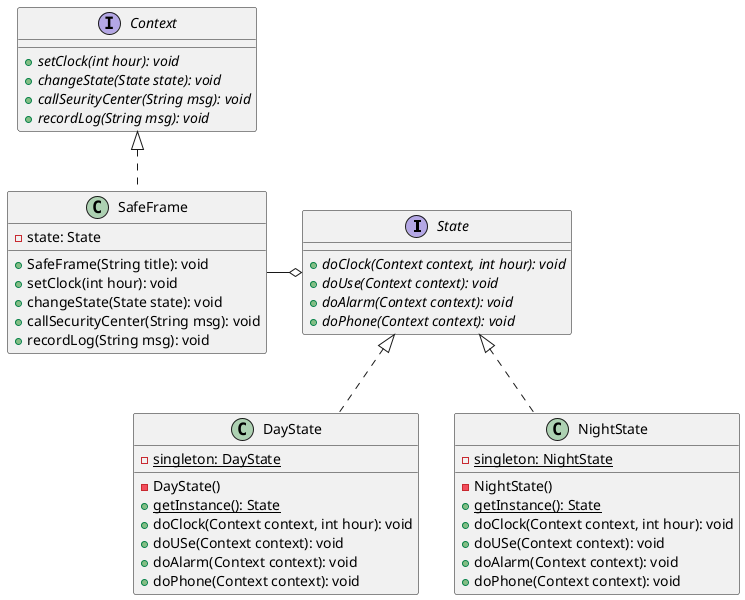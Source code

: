 @startuml State
interface State {
  + {abstract} doClock(Context context, int hour): void
  + {abstract} doUse(Context context): void
  + {abstract} doAlarm(Context context): void
  + {abstract} doPhone(Context context): void
}

class DayState implements State {
  - {static} singleton: DayState
  - DayState()
  + {static} getInstance(): State
  + doClock(Context context, int hour): void
  + doUSe(Context context): void
  + doAlarm(Context context): void
  + doPhone(Context context): void
}

class NightState implements State {
  - {static} singleton: NightState
  - NightState()
  + {static} getInstance(): State
  + doClock(Context context, int hour): void
  + doUSe(Context context): void
  + doAlarm(Context context): void
  + doPhone(Context context): void
}

interface Context {
  + {abstract} setClock(int hour): void
  + {abstract} changeState(State state): void
  + {abstract} callSeurityCenter(String msg): void
  + {abstract} recordLog(String msg): void
}

class SafeFrame implements Context{
  - state: State
  + SafeFrame(String title): void
  + setClock(int hour): void
  + changeState(State state): void
  + callSecurityCenter(String msg): void
  + recordLog(String msg): void
}

SafeFrame -right-o State

@enduml